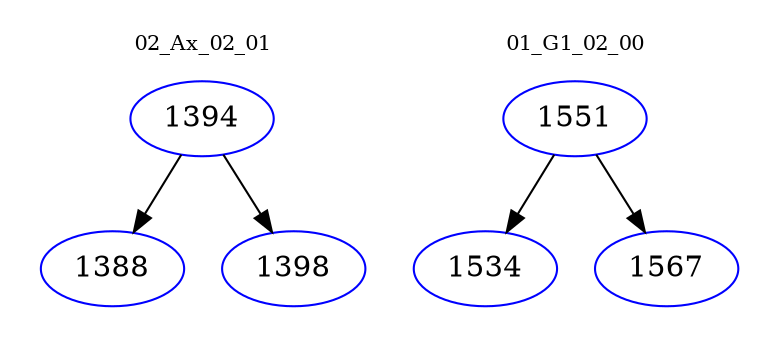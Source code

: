 digraph{
subgraph cluster_0 {
color = white
label = "02_Ax_02_01";
fontsize=10;
T0_1394 [label="1394", color="blue"]
T0_1394 -> T0_1388 [color="black"]
T0_1388 [label="1388", color="blue"]
T0_1394 -> T0_1398 [color="black"]
T0_1398 [label="1398", color="blue"]
}
subgraph cluster_1 {
color = white
label = "01_G1_02_00";
fontsize=10;
T1_1551 [label="1551", color="blue"]
T1_1551 -> T1_1534 [color="black"]
T1_1534 [label="1534", color="blue"]
T1_1551 -> T1_1567 [color="black"]
T1_1567 [label="1567", color="blue"]
}
}
